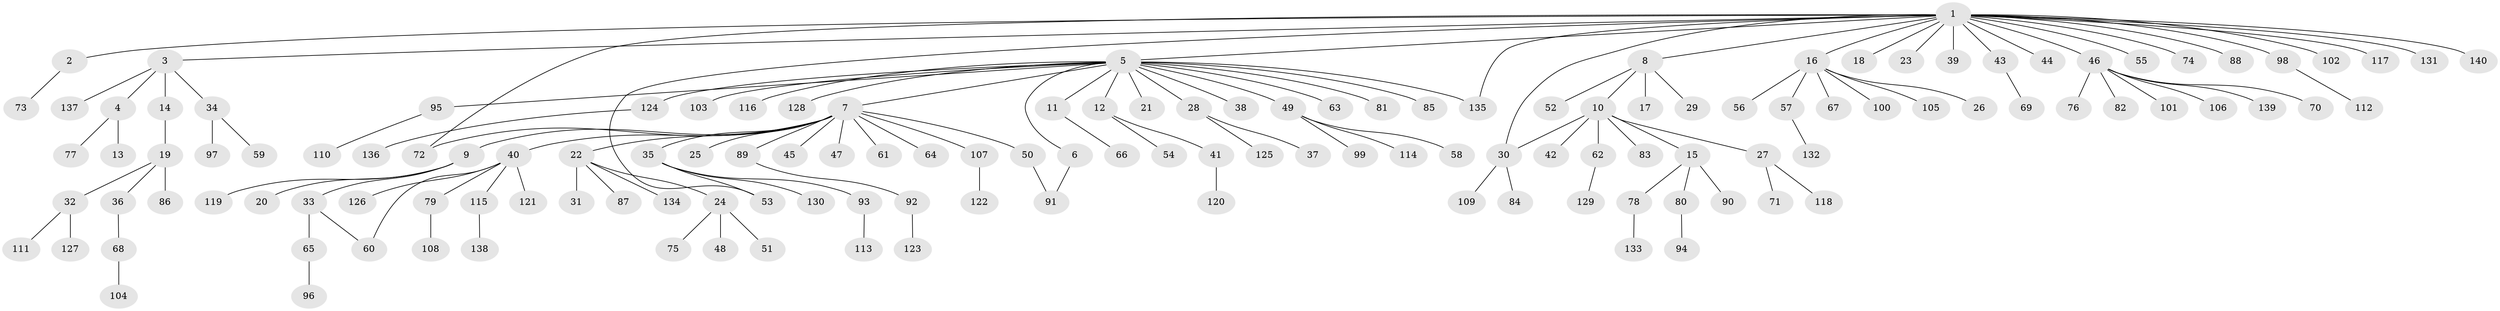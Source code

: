 // Generated by graph-tools (version 1.1) at 2025/47/03/09/25 04:47:33]
// undirected, 140 vertices, 145 edges
graph export_dot {
graph [start="1"]
  node [color=gray90,style=filled];
  1;
  2;
  3;
  4;
  5;
  6;
  7;
  8;
  9;
  10;
  11;
  12;
  13;
  14;
  15;
  16;
  17;
  18;
  19;
  20;
  21;
  22;
  23;
  24;
  25;
  26;
  27;
  28;
  29;
  30;
  31;
  32;
  33;
  34;
  35;
  36;
  37;
  38;
  39;
  40;
  41;
  42;
  43;
  44;
  45;
  46;
  47;
  48;
  49;
  50;
  51;
  52;
  53;
  54;
  55;
  56;
  57;
  58;
  59;
  60;
  61;
  62;
  63;
  64;
  65;
  66;
  67;
  68;
  69;
  70;
  71;
  72;
  73;
  74;
  75;
  76;
  77;
  78;
  79;
  80;
  81;
  82;
  83;
  84;
  85;
  86;
  87;
  88;
  89;
  90;
  91;
  92;
  93;
  94;
  95;
  96;
  97;
  98;
  99;
  100;
  101;
  102;
  103;
  104;
  105;
  106;
  107;
  108;
  109;
  110;
  111;
  112;
  113;
  114;
  115;
  116;
  117;
  118;
  119;
  120;
  121;
  122;
  123;
  124;
  125;
  126;
  127;
  128;
  129;
  130;
  131;
  132;
  133;
  134;
  135;
  136;
  137;
  138;
  139;
  140;
  1 -- 2;
  1 -- 3;
  1 -- 5;
  1 -- 8;
  1 -- 16;
  1 -- 18;
  1 -- 23;
  1 -- 30;
  1 -- 39;
  1 -- 43;
  1 -- 44;
  1 -- 46;
  1 -- 53;
  1 -- 55;
  1 -- 72;
  1 -- 74;
  1 -- 88;
  1 -- 98;
  1 -- 102;
  1 -- 117;
  1 -- 131;
  1 -- 135;
  1 -- 140;
  2 -- 73;
  3 -- 4;
  3 -- 14;
  3 -- 34;
  3 -- 137;
  4 -- 13;
  4 -- 77;
  5 -- 6;
  5 -- 7;
  5 -- 11;
  5 -- 12;
  5 -- 21;
  5 -- 28;
  5 -- 38;
  5 -- 49;
  5 -- 63;
  5 -- 81;
  5 -- 85;
  5 -- 95;
  5 -- 103;
  5 -- 116;
  5 -- 124;
  5 -- 128;
  5 -- 135;
  6 -- 91;
  7 -- 9;
  7 -- 22;
  7 -- 25;
  7 -- 35;
  7 -- 40;
  7 -- 45;
  7 -- 47;
  7 -- 50;
  7 -- 61;
  7 -- 64;
  7 -- 72;
  7 -- 89;
  7 -- 107;
  8 -- 10;
  8 -- 17;
  8 -- 29;
  8 -- 52;
  9 -- 20;
  9 -- 33;
  9 -- 119;
  10 -- 15;
  10 -- 27;
  10 -- 30;
  10 -- 42;
  10 -- 62;
  10 -- 83;
  11 -- 66;
  12 -- 41;
  12 -- 54;
  14 -- 19;
  15 -- 78;
  15 -- 80;
  15 -- 90;
  16 -- 26;
  16 -- 56;
  16 -- 57;
  16 -- 67;
  16 -- 100;
  16 -- 105;
  19 -- 32;
  19 -- 36;
  19 -- 86;
  22 -- 24;
  22 -- 31;
  22 -- 87;
  22 -- 134;
  24 -- 48;
  24 -- 51;
  24 -- 75;
  27 -- 71;
  27 -- 118;
  28 -- 37;
  28 -- 125;
  30 -- 84;
  30 -- 109;
  32 -- 111;
  32 -- 127;
  33 -- 60;
  33 -- 65;
  34 -- 59;
  34 -- 97;
  35 -- 53;
  35 -- 93;
  35 -- 130;
  36 -- 68;
  40 -- 60;
  40 -- 79;
  40 -- 115;
  40 -- 121;
  40 -- 126;
  41 -- 120;
  43 -- 69;
  46 -- 70;
  46 -- 76;
  46 -- 82;
  46 -- 101;
  46 -- 106;
  46 -- 139;
  49 -- 58;
  49 -- 99;
  49 -- 114;
  50 -- 91;
  57 -- 132;
  62 -- 129;
  65 -- 96;
  68 -- 104;
  78 -- 133;
  79 -- 108;
  80 -- 94;
  89 -- 92;
  92 -- 123;
  93 -- 113;
  95 -- 110;
  98 -- 112;
  107 -- 122;
  115 -- 138;
  124 -- 136;
}
